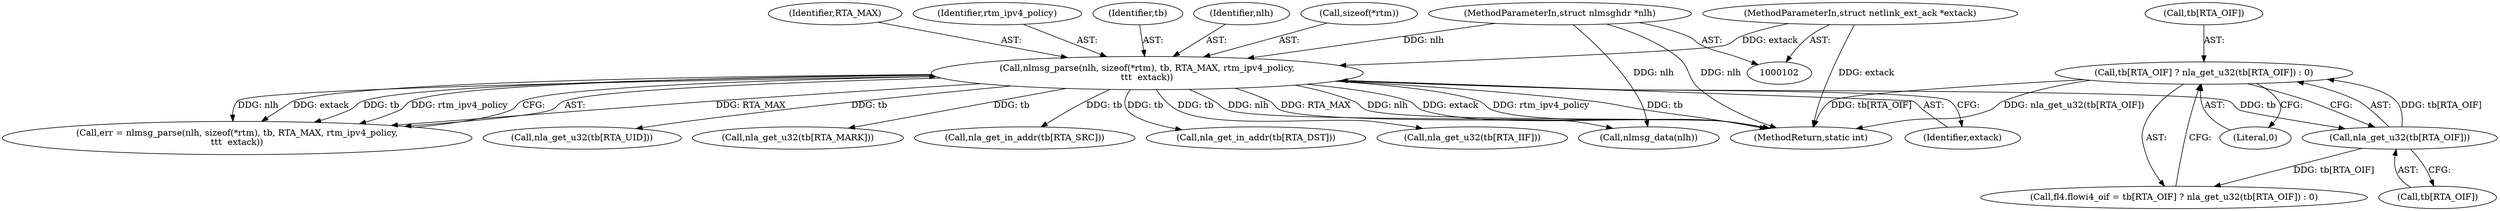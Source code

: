 digraph "0_linux_bc3aae2bbac46dd894c89db5d5e98f7f0ef9e205@array" {
"1000291" [label="(Call,tb[RTA_OIF] ? nla_get_u32(tb[RTA_OIF]) : 0)"];
"1000295" [label="(Call,nla_get_u32(tb[RTA_OIF]))"];
"1000141" [label="(Call,nlmsg_parse(nlh, sizeof(*rtm), tb, RTA_MAX, rtm_ipv4_policy,\n\t\t\t  extack))"];
"1000104" [label="(MethodParameterIn,struct nlmsghdr *nlh)"];
"1000105" [label="(MethodParameterIn,struct netlink_ext_ack *extack)"];
"1000104" [label="(MethodParameterIn,struct nlmsghdr *nlh)"];
"1000157" [label="(Call,nlmsg_data(nlh))"];
"1000216" [label="(Call,nla_get_u32(tb[RTA_MARK]))"];
"1000147" [label="(Identifier,RTA_MAX)"];
"1000148" [label="(Identifier,rtm_ipv4_policy)"];
"1000183" [label="(Call,nla_get_in_addr(tb[RTA_SRC]))"];
"1000296" [label="(Call,tb[RTA_OIF])"];
"1000292" [label="(Call,tb[RTA_OIF])"];
"1000291" [label="(Call,tb[RTA_OIF] ? nla_get_u32(tb[RTA_OIF]) : 0)"];
"1000299" [label="(Literal,0)"];
"1000146" [label="(Identifier,tb)"];
"1000105" [label="(MethodParameterIn,struct netlink_ext_ack *extack)"];
"1000194" [label="(Call,nla_get_in_addr(tb[RTA_DST]))"];
"1000205" [label="(Call,nla_get_u32(tb[RTA_IIF]))"];
"1000533" [label="(MethodReturn,static int)"];
"1000149" [label="(Identifier,extack)"];
"1000142" [label="(Identifier,nlh)"];
"1000139" [label="(Call,err = nlmsg_parse(nlh, sizeof(*rtm), tb, RTA_MAX, rtm_ipv4_policy,\n\t\t\t  extack))"];
"1000229" [label="(Call,nla_get_u32(tb[RTA_UID]))"];
"1000141" [label="(Call,nlmsg_parse(nlh, sizeof(*rtm), tb, RTA_MAX, rtm_ipv4_policy,\n\t\t\t  extack))"];
"1000143" [label="(Call,sizeof(*rtm))"];
"1000287" [label="(Call,fl4.flowi4_oif = tb[RTA_OIF] ? nla_get_u32(tb[RTA_OIF]) : 0)"];
"1000295" [label="(Call,nla_get_u32(tb[RTA_OIF]))"];
"1000291" -> "1000287"  [label="AST: "];
"1000291" -> "1000295"  [label="CFG: "];
"1000291" -> "1000299"  [label="CFG: "];
"1000292" -> "1000291"  [label="AST: "];
"1000295" -> "1000291"  [label="AST: "];
"1000299" -> "1000291"  [label="AST: "];
"1000287" -> "1000291"  [label="CFG: "];
"1000291" -> "1000533"  [label="DDG: tb[RTA_OIF]"];
"1000291" -> "1000533"  [label="DDG: nla_get_u32(tb[RTA_OIF])"];
"1000295" -> "1000291"  [label="DDG: tb[RTA_OIF]"];
"1000295" -> "1000296"  [label="CFG: "];
"1000296" -> "1000295"  [label="AST: "];
"1000295" -> "1000287"  [label="DDG: tb[RTA_OIF]"];
"1000141" -> "1000295"  [label="DDG: tb"];
"1000141" -> "1000139"  [label="AST: "];
"1000141" -> "1000149"  [label="CFG: "];
"1000142" -> "1000141"  [label="AST: "];
"1000143" -> "1000141"  [label="AST: "];
"1000146" -> "1000141"  [label="AST: "];
"1000147" -> "1000141"  [label="AST: "];
"1000148" -> "1000141"  [label="AST: "];
"1000149" -> "1000141"  [label="AST: "];
"1000139" -> "1000141"  [label="CFG: "];
"1000141" -> "1000533"  [label="DDG: nlh"];
"1000141" -> "1000533"  [label="DDG: extack"];
"1000141" -> "1000533"  [label="DDG: rtm_ipv4_policy"];
"1000141" -> "1000533"  [label="DDG: tb"];
"1000141" -> "1000533"  [label="DDG: RTA_MAX"];
"1000141" -> "1000139"  [label="DDG: RTA_MAX"];
"1000141" -> "1000139"  [label="DDG: nlh"];
"1000141" -> "1000139"  [label="DDG: extack"];
"1000141" -> "1000139"  [label="DDG: tb"];
"1000141" -> "1000139"  [label="DDG: rtm_ipv4_policy"];
"1000104" -> "1000141"  [label="DDG: nlh"];
"1000105" -> "1000141"  [label="DDG: extack"];
"1000141" -> "1000157"  [label="DDG: nlh"];
"1000141" -> "1000183"  [label="DDG: tb"];
"1000141" -> "1000194"  [label="DDG: tb"];
"1000141" -> "1000205"  [label="DDG: tb"];
"1000141" -> "1000216"  [label="DDG: tb"];
"1000141" -> "1000229"  [label="DDG: tb"];
"1000104" -> "1000102"  [label="AST: "];
"1000104" -> "1000533"  [label="DDG: nlh"];
"1000104" -> "1000157"  [label="DDG: nlh"];
"1000105" -> "1000102"  [label="AST: "];
"1000105" -> "1000533"  [label="DDG: extack"];
}
